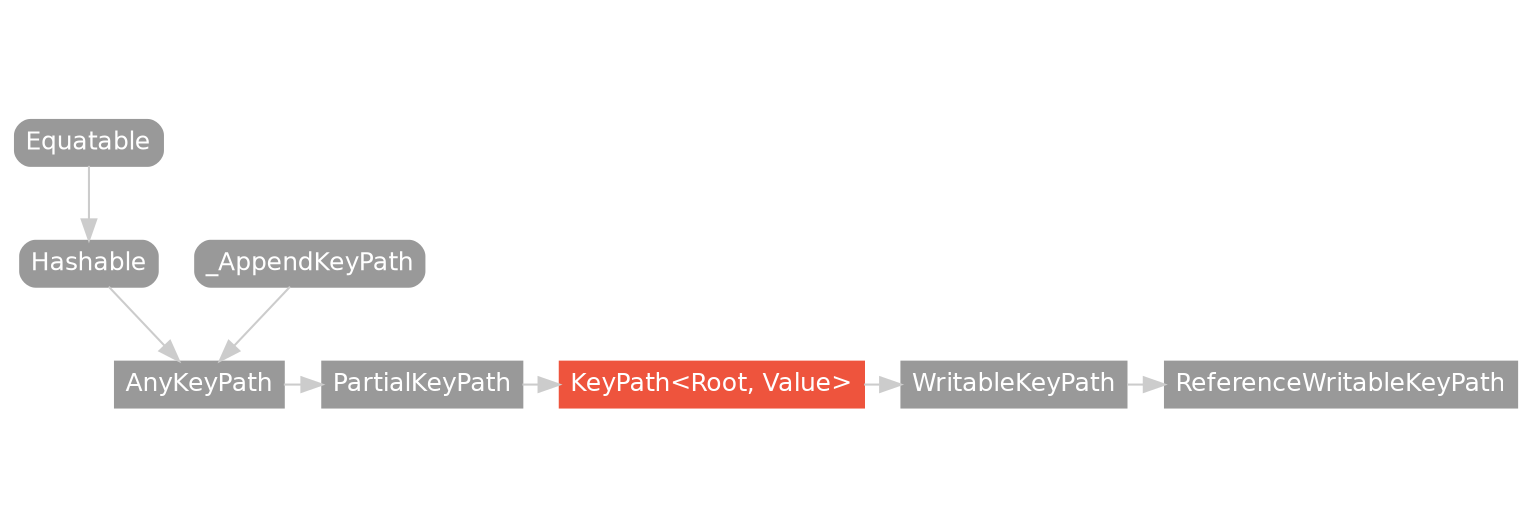 strict digraph "KeyPath<Root, Value> - Type Hierarchy - SwiftDoc.org" {
    pad="0.1,0.8"
    node [shape=box, style="filled,rounded", color="#999999", fillcolor="#999999", fontcolor=white, fontname=Helvetica, fontnames="Helvetica,sansserif", fontsize=12, margin="0.07,0.05", height="0.3"]
    edge [color="#cccccc"]
    "AnyKeyPath" [URL="/type/AnyKeyPath/hierarchy/", style=filled]
    "Equatable" [URL="/protocol/Equatable/hierarchy/"]
    "Hashable" [URL="/protocol/Hashable/hierarchy/"]
    "KeyPath<Root, Value>" [URL="/type/KeyPath/", style="filled", fillcolor="#ee543d", color="#ee543d"]
    "PartialKeyPath" [URL="/type/PartialKeyPath/hierarchy/", style=filled]
    "ReferenceWritableKeyPath" [URL="/type/ReferenceWritableKeyPath/hierarchy/", style=filled]
    "WritableKeyPath" [URL="/type/WritableKeyPath/hierarchy/", style=filled]
    "_AppendKeyPath" [URL="/protocol/_AppendKeyPath/hierarchy/"]    "KeyPath<Root, Value>" -> "WritableKeyPath"
    "WritableKeyPath" -> "ReferenceWritableKeyPath"
    "PartialKeyPath" -> "KeyPath<Root, Value>"
    "AnyKeyPath" -> "PartialKeyPath"
    "Hashable" -> "AnyKeyPath"
    "_AppendKeyPath" -> "AnyKeyPath"
    "Equatable" -> "Hashable"
    subgraph Types {
        rank = max; "KeyPath<Root, Value>"; "WritableKeyPath"; "ReferenceWritableKeyPath"; "PartialKeyPath"; "AnyKeyPath";
    }
}